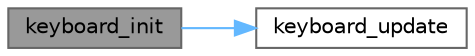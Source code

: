 digraph "keyboard_init"
{
 // LATEX_PDF_SIZE
  bgcolor="transparent";
  edge [fontname=Helvetica,fontsize=10,labelfontname=Helvetica,labelfontsize=10];
  node [fontname=Helvetica,fontsize=10,shape=box,height=0.2,width=0.4];
  rankdir="LR";
  Node1 [id="Node000001",label="keyboard_init",height=0.2,width=0.4,color="gray40", fillcolor="grey60", style="filled", fontcolor="black",tooltip="Updates the pointer to the MOS keyboard map."];
  Node1 -> Node2 [id="edge1_Node000001_Node000002",color="steelblue1",style="solid",tooltip=" "];
  Node2 [id="Node000002",label="keyboard_update",height=0.2,width=0.4,color="grey40", fillcolor="white", style="filled",URL="$keyboard_8c.html#a6bcd625c19ec94a2ea79cd6fe4f4d673",tooltip="Sets up the keystates arrays."];
}
